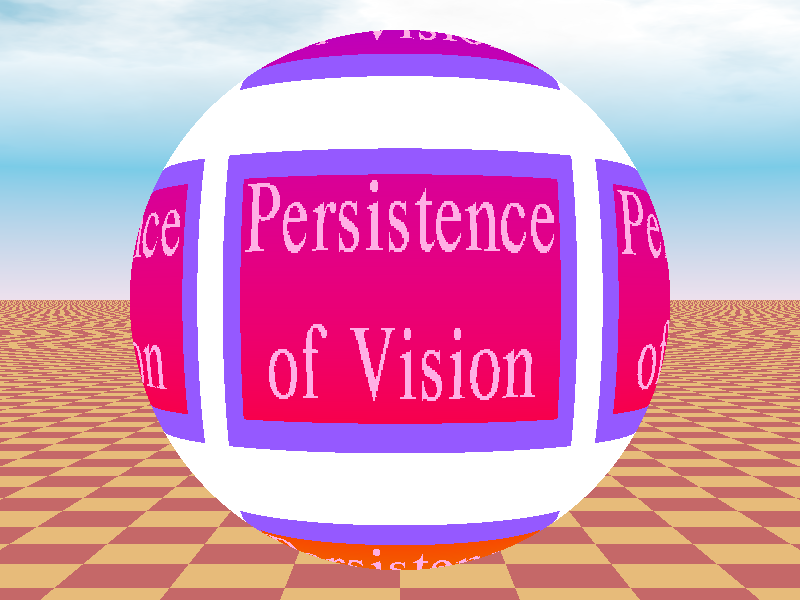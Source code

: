 // This work is licensed under the Creative Commons Attribution 3.0 Unported License.
// To view a copy of this license, visit http://creativecommons.org/licenses/by/3.0/
// or send a letter to Creative Commons, 444 Castro Street, Suite 900, Mountain View,
// California, 94041, USA.

// Persistence Of Vision raytracer sample file.
// Material_map example
// File by Drew Wells
// NOTE: Uses povmap.png
//
// -w320 -h240
// -w800 -h600 +a0.3

#version 3.7;
global_settings {assumed_gamma 1.0}

#include "colors.inc"
#include "textures.inc"
#include "skies.inc"

camera {
   location  <0,  0,-120>
   right   x*image_width/image_height
   angle 35 
   look_at  <0,0,0>
}


sphere { <0, 0, 0>, 25
   texture {
      material_map {
         png "povmap.png"
         /* Now a list of textures to map with instead of colors */
         texture {
            pigment {color red 0.3 green 0.1 blue 1}
            normal  {ripples 0.85 frequency 10 }
            finish  {specular 0.75}
            scale 5
         }

         texture {
            pigment {White}
            finish {ambient 0 diffuse 0 reflection 0.9 specular 0.75}
         }

         texture {pigment{NeonPink} finish{Luminous}}

         texture {
            pigment {
               gradient y
               colour_map {
                  [0.00, 0.33  colour red 1 green 0 blue 0
                               colour red 0 green 0 blue 1]
                  [0.33, 0.66  colour red 0 green 0 blue 1
                               colour red 0 green 1 blue 0]
                  [0.66, 1.001 colour red 0 green 1 blue 0
                               colour red 1 green 0 blue 0]
               }
            }
            finish{specular 0.75}
            scale 8
         }
      }
      scale 30
      translate <-15, -15, 0>
   }
}

/*Sky*/
sky_sphere { S_Cloud2 }

plane { y,-25
   pigment {
      checker  color Gold color Firebrick
      scale 10
   }
   finish {
      ambient 0.1
      diffuse 0.8
      /*reflection 0.6*/
   }
}


light_source {<100, 140, -130> colour White}
